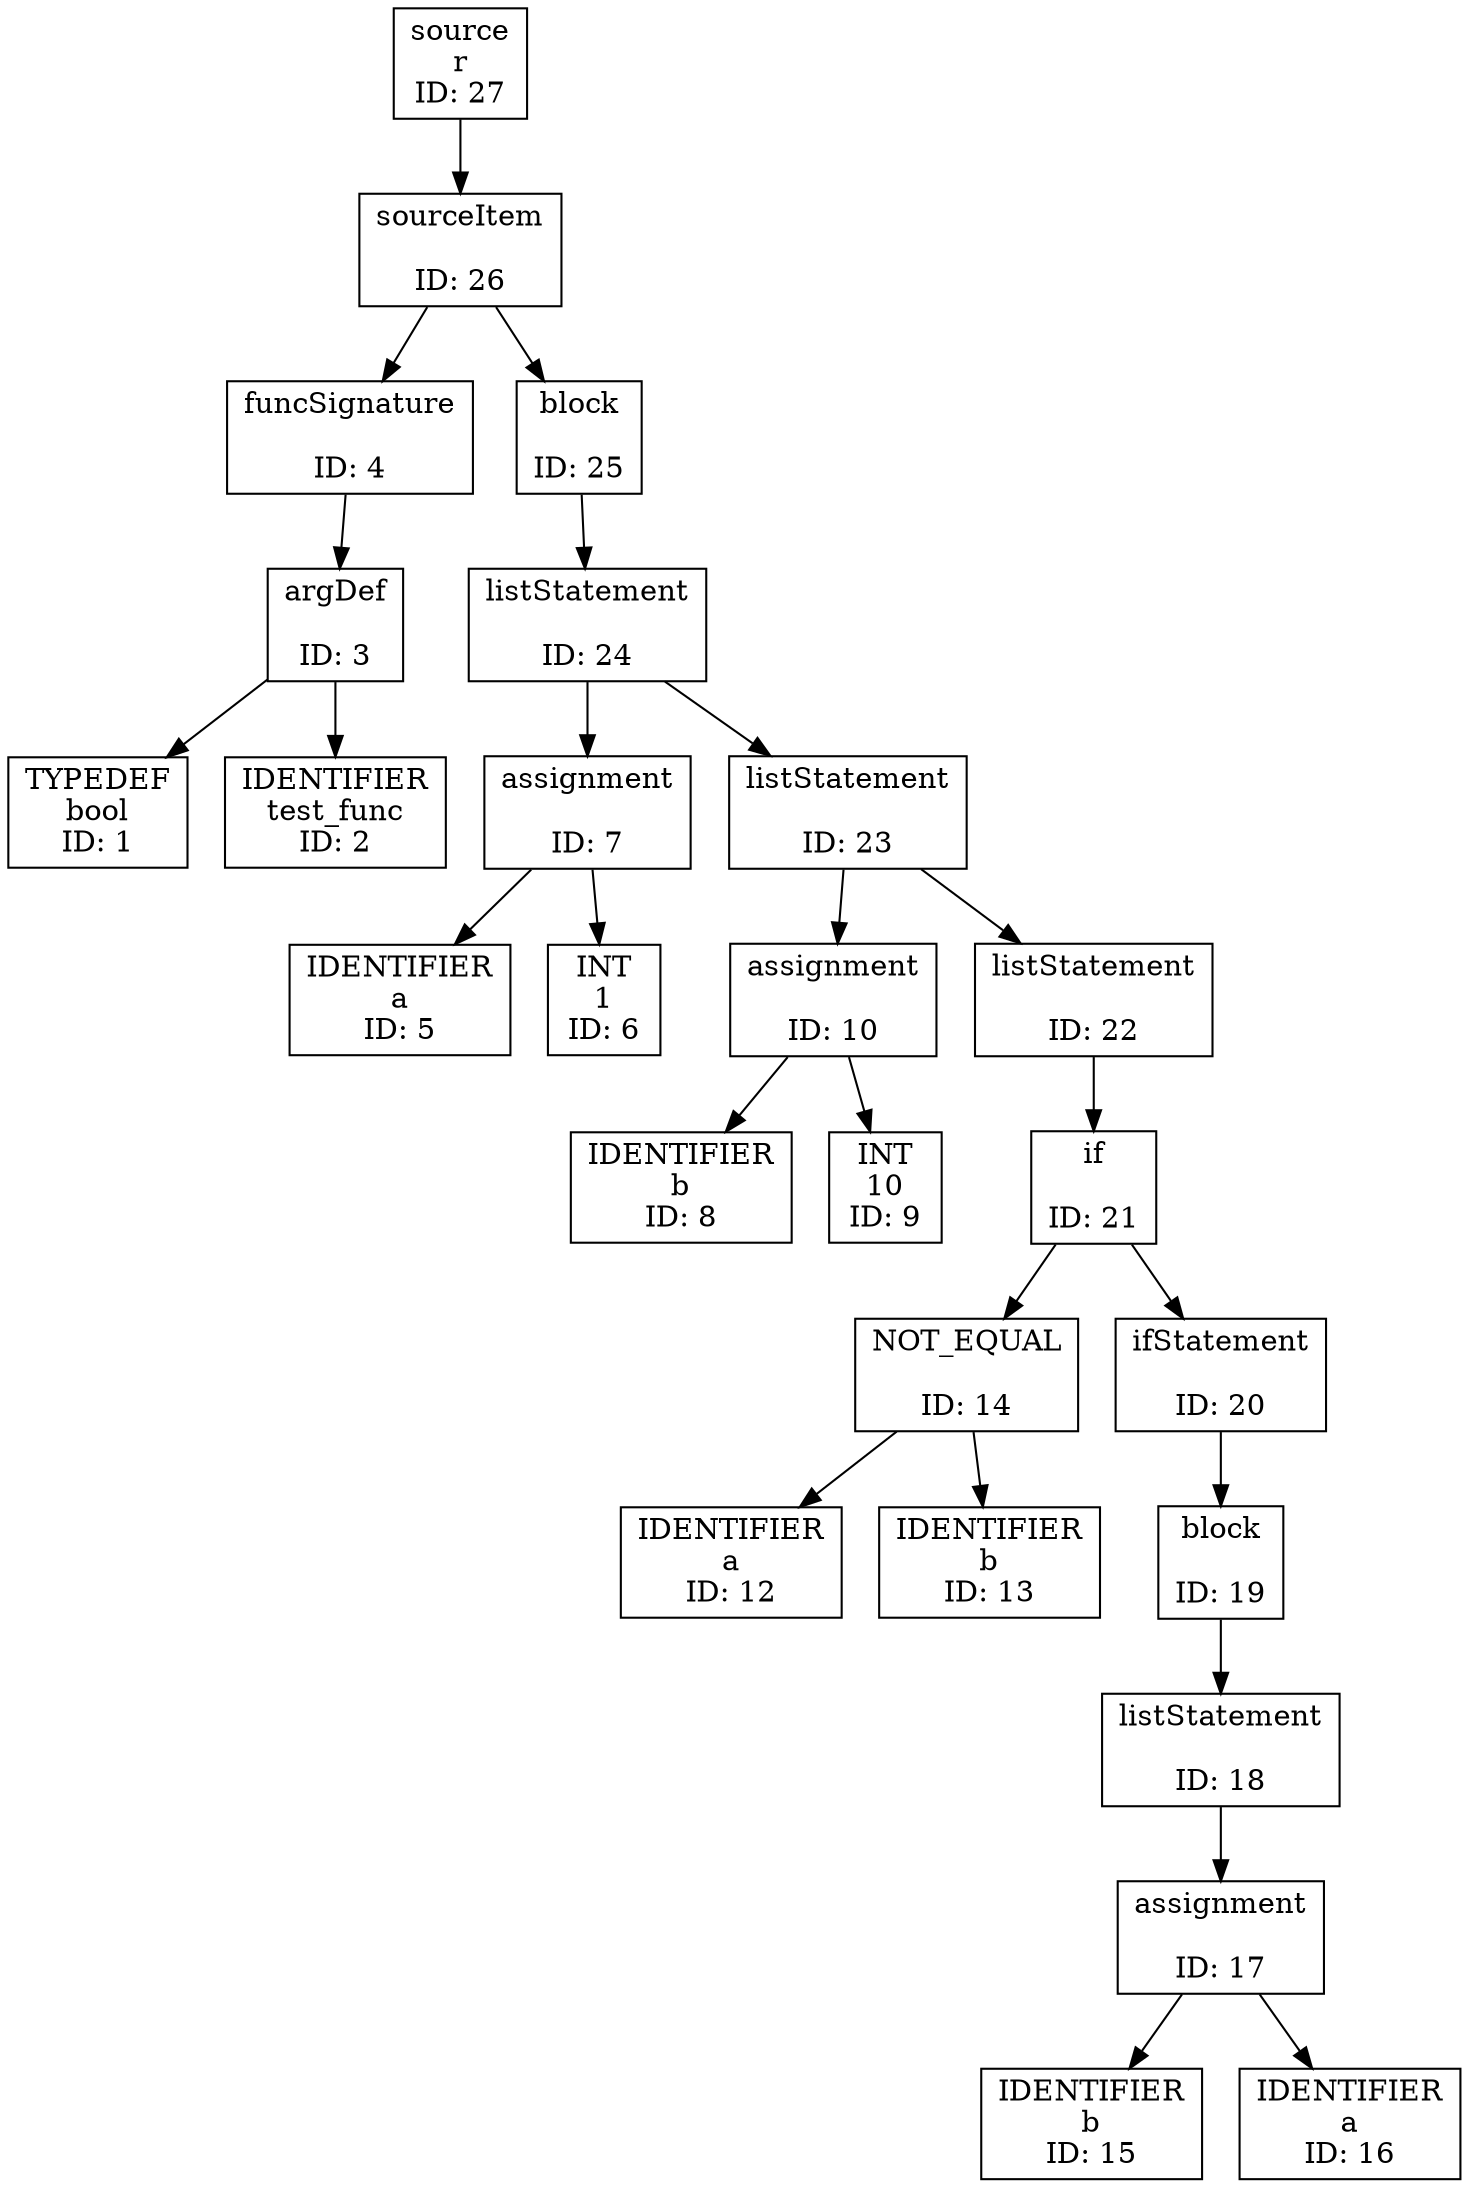 digraph G {
    node [shape=box];
    "source\nr\nID: 27" -> "sourceItem\n\nID: 26";
    "sourceItem\n\nID: 26" -> "funcSignature\n\nID: 4";
    "funcSignature\n\nID: 4" -> "argDef\n\nID: 3";
    "argDef\n\nID: 3" -> "TYPEDEF\nbool\nID: 1";
    "argDef\n\nID: 3" -> "IDENTIFIER\ntest_func\nID: 2";
    "sourceItem\n\nID: 26" -> "block\n\nID: 25";
    "block\n\nID: 25" -> "listStatement\n\nID: 24";
    "listStatement\n\nID: 24" -> "assignment\n\nID: 7";
    "assignment\n\nID: 7" -> "IDENTIFIER\na\nID: 5";
    "assignment\n\nID: 7" -> "INT\n1\nID: 6";
    "listStatement\n\nID: 24" -> "listStatement\n\nID: 23";
    "listStatement\n\nID: 23" -> "assignment\n\nID: 10";
    "assignment\n\nID: 10" -> "IDENTIFIER\nb\nID: 8";
    "assignment\n\nID: 10" -> "INT\n10\nID: 9";
    "listStatement\n\nID: 23" -> "listStatement\n\nID: 22";
    "listStatement\n\nID: 22" -> "if\n\nID: 21";
    "if\n\nID: 21" -> "NOT_EQUAL\n\nID: 14";
    "NOT_EQUAL\n\nID: 14" -> "IDENTIFIER\na\nID: 12";
    "NOT_EQUAL\n\nID: 14" -> "IDENTIFIER\nb\nID: 13";
    "if\n\nID: 21" -> "ifStatement\n\nID: 20";
    "ifStatement\n\nID: 20" -> "block\n\nID: 19";
    "block\n\nID: 19" -> "listStatement\n\nID: 18";
    "listStatement\n\nID: 18" -> "assignment\n\nID: 17";
    "assignment\n\nID: 17" -> "IDENTIFIER\nb\nID: 15";
    "assignment\n\nID: 17" -> "IDENTIFIER\na\nID: 16";
}
